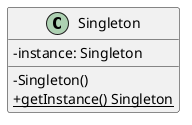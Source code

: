 @startuml
skinparam classAttributeIconSize 0
class Singleton{
    -instance: Singleton
    -Singleton()
    {static}+getInstance() Singleton
}
@enduml